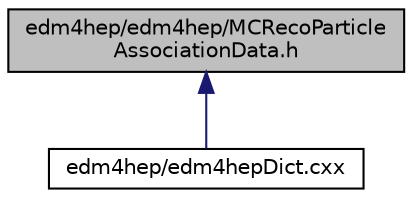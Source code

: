digraph "edm4hep/edm4hep/MCRecoParticleAssociationData.h"
{
 // LATEX_PDF_SIZE
  edge [fontname="Helvetica",fontsize="10",labelfontname="Helvetica",labelfontsize="10"];
  node [fontname="Helvetica",fontsize="10",shape=record];
  Node1 [label="edm4hep/edm4hep/MCRecoParticle\lAssociationData.h",height=0.2,width=0.4,color="black", fillcolor="grey75", style="filled", fontcolor="black",tooltip=" "];
  Node1 -> Node2 [dir="back",color="midnightblue",fontsize="10",style="solid",fontname="Helvetica"];
  Node2 [label="edm4hep/edm4hepDict.cxx",height=0.2,width=0.4,color="black", fillcolor="white", style="filled",URL="$edm4hep_dict_8cxx.html",tooltip=" "];
}
